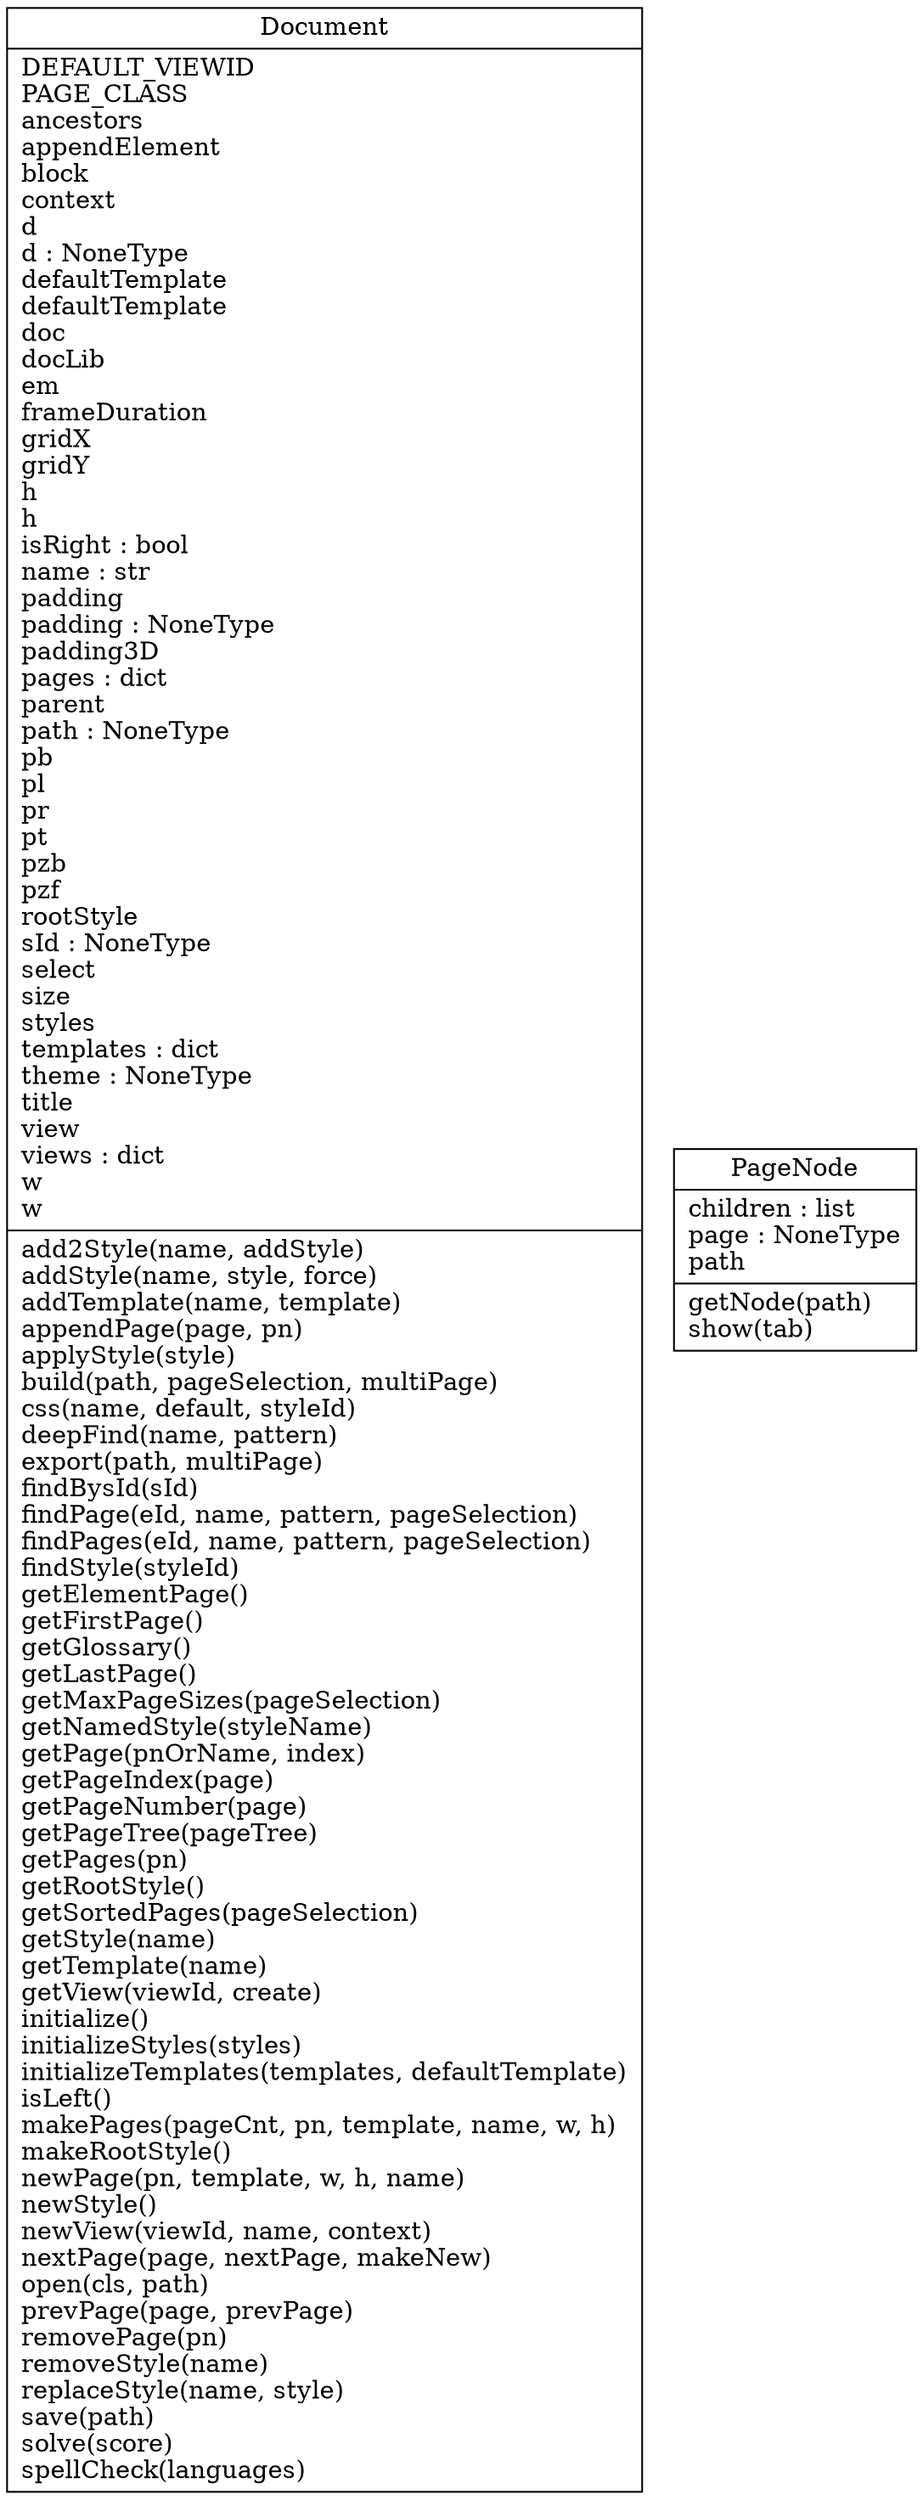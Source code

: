 digraph "classes_document" {
charset="utf-8"
rankdir=BT
"0" [label="{Document|DEFAULT_VIEWID\lPAGE_CLASS\lancestors\lappendElement\lblock\lcontext\ld\ld : NoneType\ldefaultTemplate\ldefaultTemplate\ldoc\ldocLib\lem\lframeDuration\lgridX\lgridY\lh\lh\lisRight : bool\lname : str\lpadding\lpadding : NoneType\lpadding3D\lpages : dict\lparent\lpath : NoneType\lpb\lpl\lpr\lpt\lpzb\lpzf\lrootStyle\lsId : NoneType\lselect\lsize\lstyles\ltemplates : dict\ltheme : NoneType\ltitle\lview\lviews : dict\lw\lw\l|add2Style(name, addStyle)\laddStyle(name, style, force)\laddTemplate(name, template)\lappendPage(page, pn)\lapplyStyle(style)\lbuild(path, pageSelection, multiPage)\lcss(name, default, styleId)\ldeepFind(name, pattern)\lexport(path, multiPage)\lfindBysId(sId)\lfindPage(eId, name, pattern, pageSelection)\lfindPages(eId, name, pattern, pageSelection)\lfindStyle(styleId)\lgetElementPage()\lgetFirstPage()\lgetGlossary()\lgetLastPage()\lgetMaxPageSizes(pageSelection)\lgetNamedStyle(styleName)\lgetPage(pnOrName, index)\lgetPageIndex(page)\lgetPageNumber(page)\lgetPageTree(pageTree)\lgetPages(pn)\lgetRootStyle()\lgetSortedPages(pageSelection)\lgetStyle(name)\lgetTemplate(name)\lgetView(viewId, create)\linitialize()\linitializeStyles(styles)\linitializeTemplates(templates, defaultTemplate)\lisLeft()\lmakePages(pageCnt, pn, template, name, w, h)\lmakeRootStyle()\lnewPage(pn, template, w, h, name)\lnewStyle()\lnewView(viewId, name, context)\lnextPage(page, nextPage, makeNew)\lopen(cls, path)\lprevPage(page, prevPage)\lremovePage(pn)\lremoveStyle(name)\lreplaceStyle(name, style)\lsave(path)\lsolve(score)\lspellCheck(languages)\l}", shape="record"];
"1" [label="{PageNode|children : list\lpage : NoneType\lpath\l|getNode(path)\lshow(tab)\l}", shape="record"];
}
